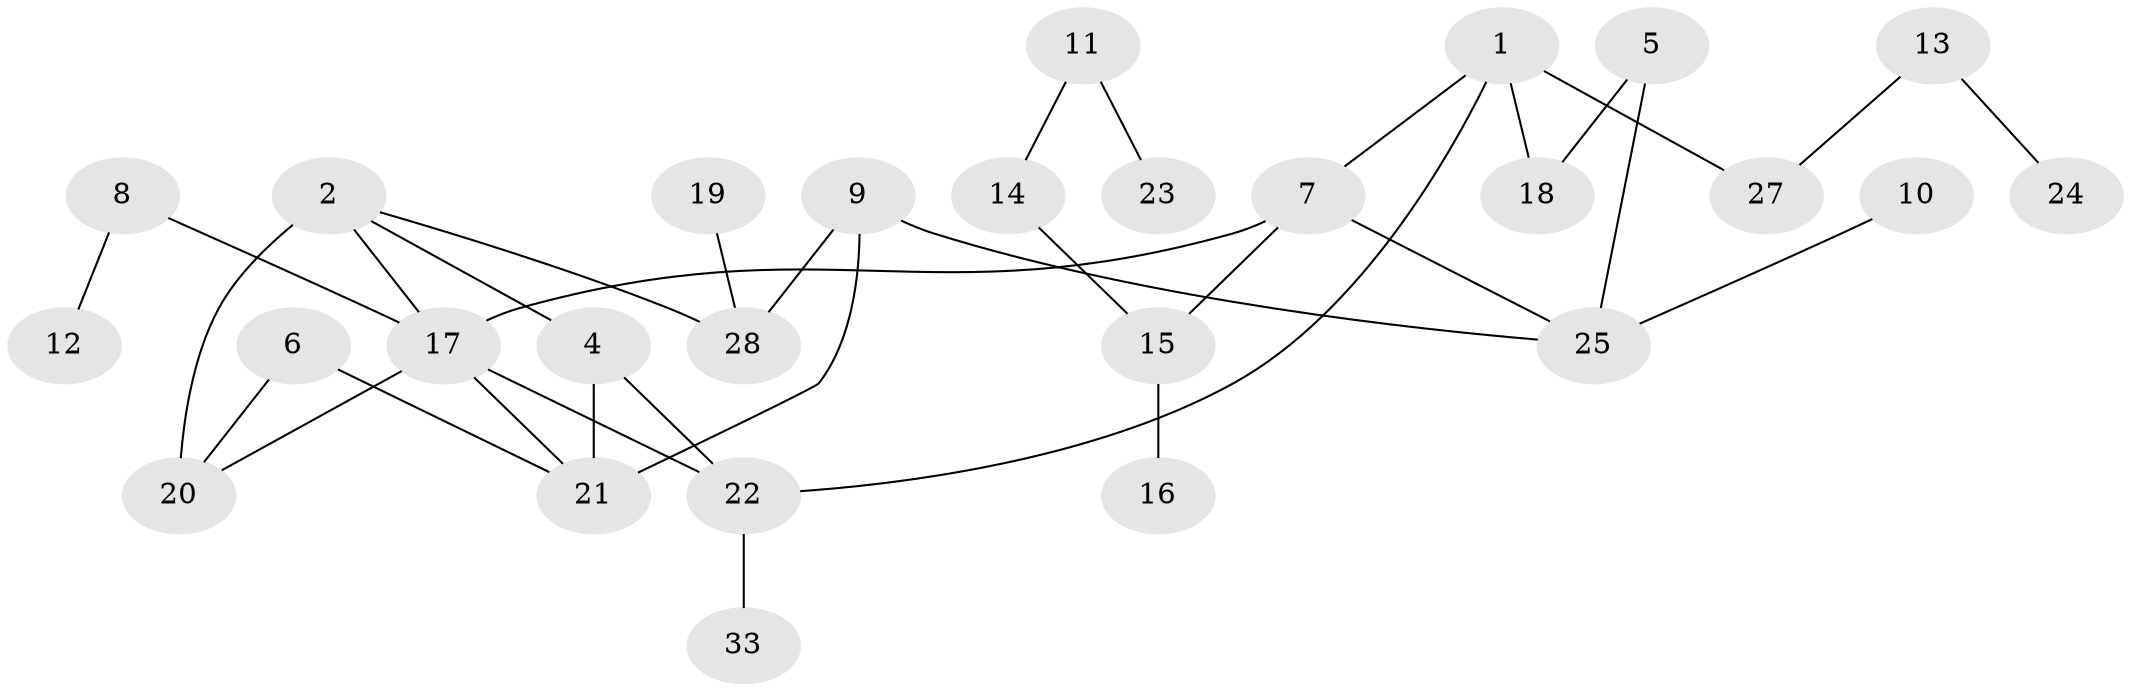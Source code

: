 // original degree distribution, {2: 0.34375, 0: 0.09375, 1: 0.234375, 4: 0.09375, 3: 0.1875, 5: 0.046875}
// Generated by graph-tools (version 1.1) at 2025/33/03/09/25 02:33:43]
// undirected, 27 vertices, 34 edges
graph export_dot {
graph [start="1"]
  node [color=gray90,style=filled];
  1;
  2;
  4;
  5;
  6;
  7;
  8;
  9;
  10;
  11;
  12;
  13;
  14;
  15;
  16;
  17;
  18;
  19;
  20;
  21;
  22;
  23;
  24;
  25;
  27;
  28;
  33;
  1 -- 7 [weight=1.0];
  1 -- 18 [weight=2.0];
  1 -- 22 [weight=1.0];
  1 -- 27 [weight=1.0];
  2 -- 4 [weight=1.0];
  2 -- 17 [weight=1.0];
  2 -- 20 [weight=3.0];
  2 -- 28 [weight=1.0];
  4 -- 21 [weight=1.0];
  4 -- 22 [weight=1.0];
  5 -- 18 [weight=1.0];
  5 -- 25 [weight=1.0];
  6 -- 20 [weight=1.0];
  6 -- 21 [weight=1.0];
  7 -- 15 [weight=1.0];
  7 -- 17 [weight=1.0];
  7 -- 25 [weight=1.0];
  8 -- 12 [weight=1.0];
  8 -- 17 [weight=1.0];
  9 -- 21 [weight=3.0];
  9 -- 25 [weight=1.0];
  9 -- 28 [weight=1.0];
  10 -- 25 [weight=1.0];
  11 -- 14 [weight=1.0];
  11 -- 23 [weight=1.0];
  13 -- 24 [weight=1.0];
  13 -- 27 [weight=1.0];
  14 -- 15 [weight=1.0];
  15 -- 16 [weight=1.0];
  17 -- 20 [weight=1.0];
  17 -- 21 [weight=1.0];
  17 -- 22 [weight=1.0];
  19 -- 28 [weight=1.0];
  22 -- 33 [weight=1.0];
}
